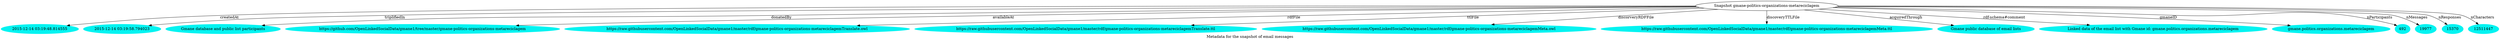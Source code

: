 digraph  {
	graph [label="Metadata for the snapshot of email messages"];
	node [label="\N"];
	0	 [color="#02F3F1",
		label="2015-12-14 03:19:48.814555",
		style=filled];
	"Snapshot gmane-politics-organizations-metareciclagem" -> 0	 [label=createdAt];
	1	 [color="#02F3F1",
		label="2015-12-14 03:19:58.794023",
		style=filled];
	"Snapshot gmane-politics-organizations-metareciclagem" -> 1	 [label=triplifiedIn];
	2	 [color="#02F3F1",
		label="Gmane database and public list participants",
		style=filled];
	"Snapshot gmane-politics-organizations-metareciclagem" -> 2	 [label=donatedBy];
	3	 [color="#02F3F1",
		label="https://github.com/OpenLinkedSocialData/gmane1/tree/master/gmane-politics-organizations-metareciclagem",
		style=filled];
	"Snapshot gmane-politics-organizations-metareciclagem" -> 3	 [label=availableAt];
	4	 [color="#02F3F1",
		label="https://raw.githubusercontent.com/OpenLinkedSocialData/gmane1/master/rdf/gmane-politics-organizations-metareciclagemTranslate.owl",
		style=filled];
	"Snapshot gmane-politics-organizations-metareciclagem" -> 4	 [label=rdfFile];
	5	 [color="#02F3F1",
		label="https://raw.githubusercontent.com/OpenLinkedSocialData/gmane1/master/rdf/gmane-politics-organizations-metareciclagemTranslate.ttl",
		style=filled];
	"Snapshot gmane-politics-organizations-metareciclagem" -> 5	 [label=ttlFile];
	6	 [color="#02F3F1",
		label="https://raw.githubusercontent.com/OpenLinkedSocialData/gmane1/master/rdf/gmane-politics-organizations-metareciclagemMeta.owl",
		style=filled];
	"Snapshot gmane-politics-organizations-metareciclagem" -> 6	 [label=discorveryRDFFile];
	7	 [color="#02F3F1",
		label="https://raw.githubusercontent.com/OpenLinkedSocialData/gmane1/master/rdf/gmane-politics-organizations-metareciclagemMeta.ttl",
		style=filled];
	"Snapshot gmane-politics-organizations-metareciclagem" -> 7	 [label=discoveryTTLFile];
	8	 [color="#02F3F1",
		label="Gmane public database of email lists",
		style=filled];
	"Snapshot gmane-politics-organizations-metareciclagem" -> 8	 [label=acquiredThrough];
	9	 [color="#02F3F1",
		label="Linked data of the email list with Gmane id: gmane.politics.organizations.metareciclagem",
		style=filled];
	"Snapshot gmane-politics-organizations-metareciclagem" -> 9	 [label="rdf-schema#comment"];
	10	 [color="#02F3F1",
		label="gmane.politics.organizations.metareciclagem",
		style=filled];
	"Snapshot gmane-politics-organizations-metareciclagem" -> 10	 [label=gmaneID];
	11	 [color="#02F3F1",
		label=492,
		style=filled];
	"Snapshot gmane-politics-organizations-metareciclagem" -> 11	 [label=nParticipants];
	12	 [color="#02F3F1",
		label=19977,
		style=filled];
	"Snapshot gmane-politics-organizations-metareciclagem" -> 12	 [label=nMessages];
	13	 [color="#02F3F1",
		label=15370,
		style=filled];
	"Snapshot gmane-politics-organizations-metareciclagem" -> 13	 [label=nResponses];
	14	 [color="#02F3F1",
		label=12511447,
		style=filled];
	"Snapshot gmane-politics-organizations-metareciclagem" -> 14	 [label=nCharacters];
}
